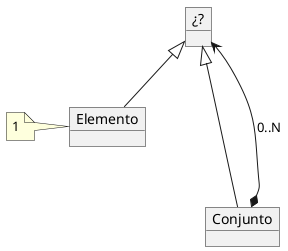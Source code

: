 @startuml

object "¿?" as Something
object "Elemento" as Element
note "1" as N1
object "Conjunto" as Set

Something <|-- Element
Something <|-- Set
Set *--->  Something :"0..N"
N1 -right-> Element


@enduml